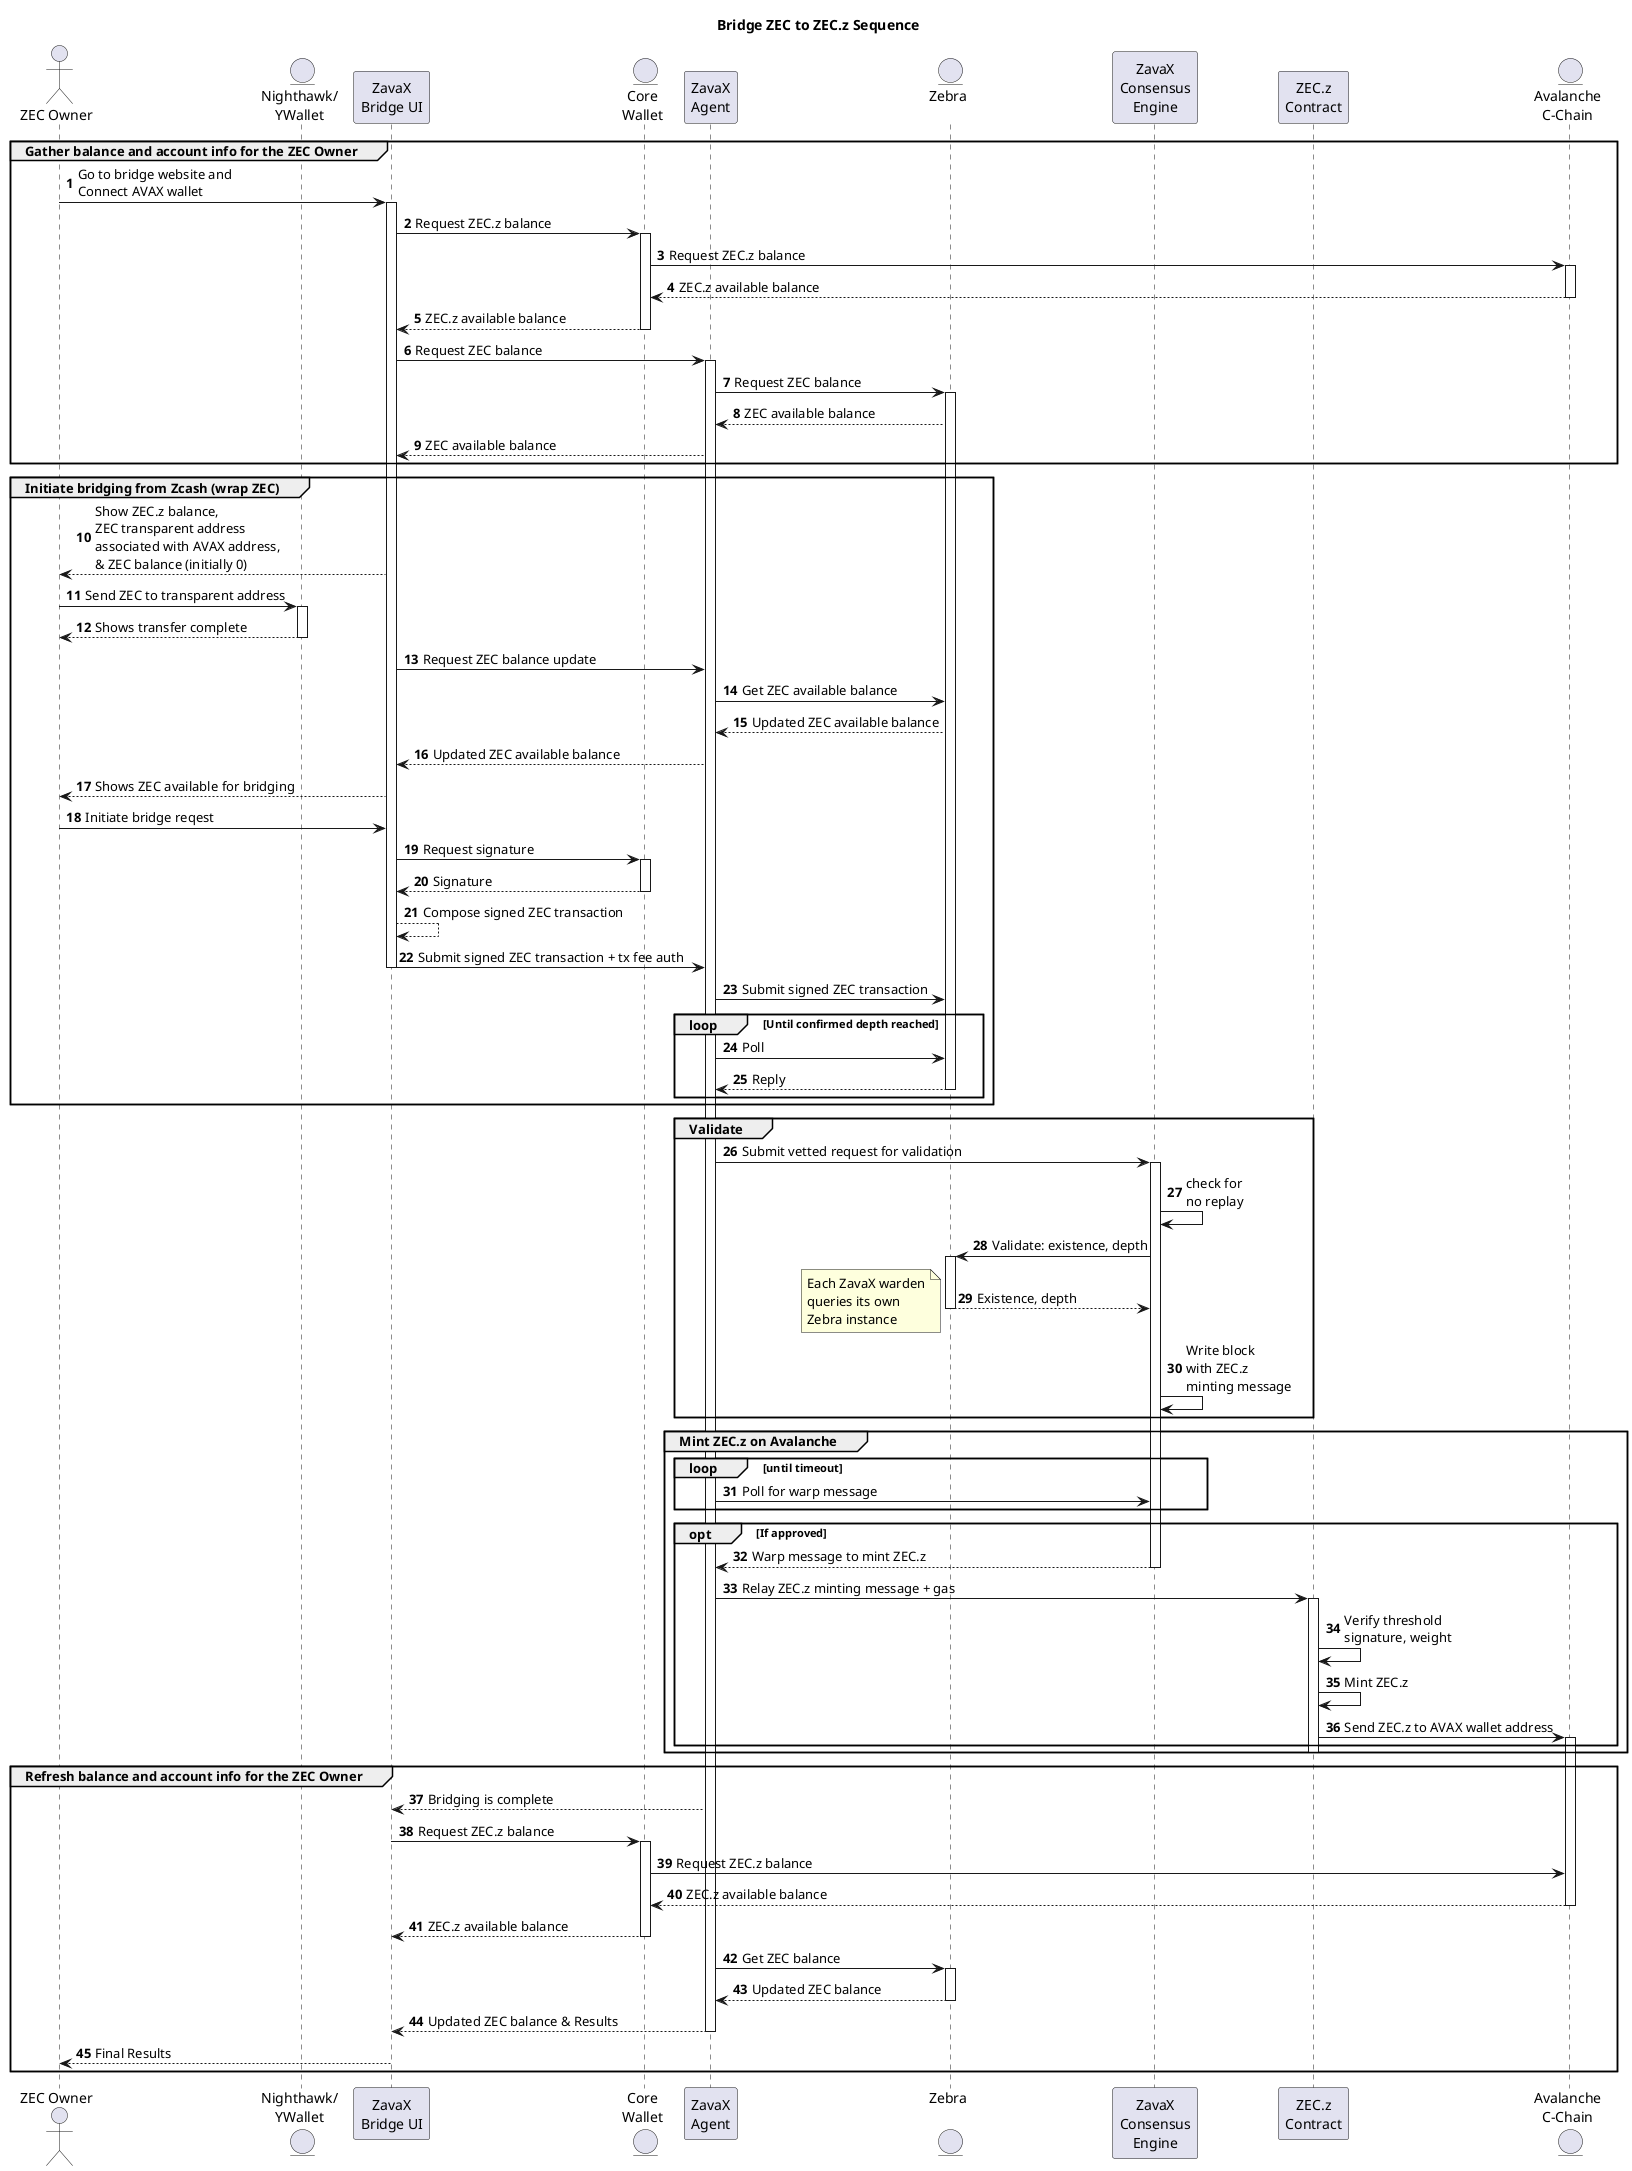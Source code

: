 @startuml

title Bridge ZEC to ZEC.z Sequence

actor "ZEC Owner" as ZH
entity "Nighthawk/\nYWallet" as YW
participant "ZavaX\nBridge UI" as UI
entity "Core\nWallet" as MC
participant "ZavaX\nAgent" as ZA 
entity "Zebra\n" as Z
participant "ZavaX\nConsensus\nEngine" as ZCE
participant "ZEC.z\nContract" as ZC
entity "Avalanche\nC-Chain" as CC 

autonumber
group Gather balance and account info for the ZEC Owner
    ZH -> UI ++: Go to bridge website and \nConnect AVAX wallet
    UI -> MC ++: Request ZEC.z balance
    MC -> CC ++: Request ZEC.z balance
    CC --> MC --: ZEC.z available balance
    MC --> UI --: ZEC.z available balance
    UI -> ZA ++: Request ZEC balance
    ZA -> Z ++: Request ZEC balance
    Z --> ZA : ZEC available balance
    ZA --> UI : ZEC available balance
end

group Initiate bridging from Zcash (wrap ZEC)
    UI --> ZH : Show ZEC.z balance,\nZEC transparent address\nassociated with AVAX address,\n& ZEC balance (initially 0)
    ZH -> YW ++: Send ZEC to transparent address
    YW --> ZH --: Shows transfer complete
    UI -> ZA : Request ZEC balance update
    ZA -> Z : Get ZEC available balance
    Z --> ZA : Updated ZEC available balance
    ZA --> UI : Updated ZEC available balance
    UI --> ZH : Shows ZEC available for bridging
    ZH -> UI : Initiate bridge reqest
    UI -> MC ++: Request signature
    MC --> UI --: Signature
    UI --> UI : Compose signed ZEC transaction
    UI -> ZA --: Submit signed ZEC transaction + tx fee auth
    ZA -> Z : Submit signed ZEC transaction
    loop Until confirmed depth reached
        ZA -> Z : Poll
        Z --> ZA --: Reply
    end 
end


group Validate
    ZA -> ZCE ++: Submit vetted request for validation
    ZCE -> ZCE : check for\nno replay
    ZCE -> Z ++: Validate: existence, depth
    Z --> ZCE --: Existence, depth
    note left: Each ZavaX warden\nqueries its own\nZebra instance
    ZCE -> ZCE : Write block\nwith ZEC.z\nminting message
end 

group Mint ZEC.z on Avalanche
    loop until timeout
        ZA -> ZCE : Poll for warp message
    end

    opt If approved
        ZCE --> ZA : Warp message to mint ZEC.z
        deactivate ZCE
        ZA -> ZC ++: Relay ZEC.z minting message + gas
        ZC -> ZC : Verify threshold\nsignature, weight
        ZC -> ZC : Mint ZEC.z
        ZC -> CC ++: Send ZEC.z to AVAX wallet address 
    end 
    deactivate ZC
end 

group Refresh balance and account info for the ZEC Owner
    ZA --> UI : Bridging is complete
    UI -> MC ++: Request ZEC.z balance
    MC -> CC : Request ZEC.z balance
    CC --> MC --: ZEC.z available balance
    MC --> UI --: ZEC.z available balance
    ZA -> Z ++: Get ZEC balance
    Z --> ZA --: Updated ZEC balance
    ZA --> UI --: Updated ZEC balance & Results
    UI --> ZH --: Final Results 
end
@enduml
